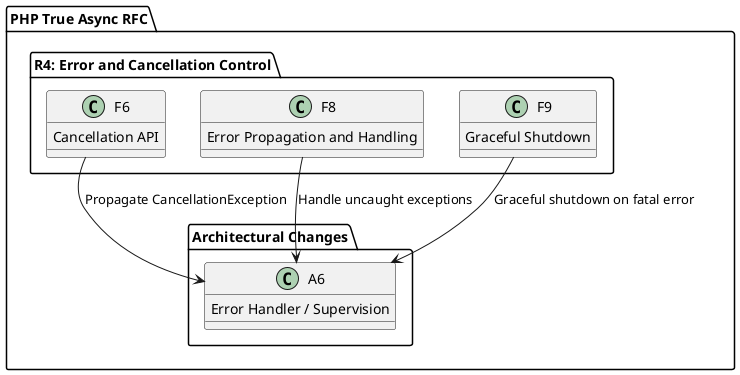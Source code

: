 @startuml
    package "PHP True Async RFC" {
        package "R4: Error and Cancellation Control" {
            F6 : Cancellation API
            F8 : Error Propagation and Handling
            F9 : Graceful Shutdown
        }

        package "Architectural Changes" {
            A6 : Error Handler / Supervision
        }
    }

    F6 --> A6 : Propagate CancellationException
    F8 --> A6 : Handle uncaught exceptions
    F9 --> A6 : Graceful shutdown on fatal error
    @enduml